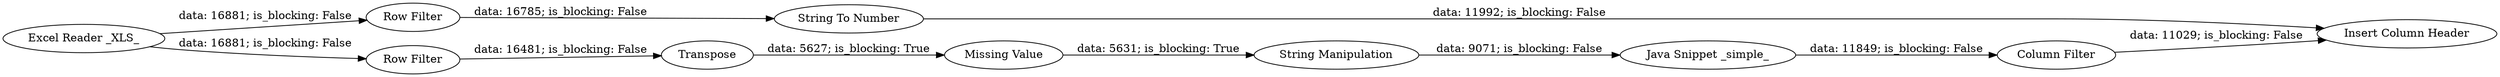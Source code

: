 digraph {
	"-1194626918115499683_8" [label="Insert Column Header"]
	"-1194626918115499683_1" [label="Excel Reader _XLS_"]
	"-1194626918115499683_4" [label="Row Filter"]
	"-1194626918115499683_7" [label="String Manipulation"]
	"-1194626918115499683_3" [label="Row Filter"]
	"-1194626918115499683_10" [label="Java Snippet _simple_"]
	"-1194626918115499683_11" [label="String To Number"]
	"-1194626918115499683_5" [label=Transpose]
	"-1194626918115499683_6" [label="Missing Value"]
	"-1194626918115499683_9" [label="Column Filter"]
	"-1194626918115499683_10" -> "-1194626918115499683_9" [label="data: 11849; is_blocking: False"]
	"-1194626918115499683_6" -> "-1194626918115499683_7" [label="data: 5631; is_blocking: True"]
	"-1194626918115499683_1" -> "-1194626918115499683_3" [label="data: 16881; is_blocking: False"]
	"-1194626918115499683_1" -> "-1194626918115499683_4" [label="data: 16881; is_blocking: False"]
	"-1194626918115499683_7" -> "-1194626918115499683_10" [label="data: 9071; is_blocking: False"]
	"-1194626918115499683_9" -> "-1194626918115499683_8" [label="data: 11029; is_blocking: False"]
	"-1194626918115499683_5" -> "-1194626918115499683_6" [label="data: 5627; is_blocking: True"]
	"-1194626918115499683_4" -> "-1194626918115499683_11" [label="data: 16785; is_blocking: False"]
	"-1194626918115499683_11" -> "-1194626918115499683_8" [label="data: 11992; is_blocking: False"]
	"-1194626918115499683_3" -> "-1194626918115499683_5" [label="data: 16481; is_blocking: False"]
	rankdir=LR
}
